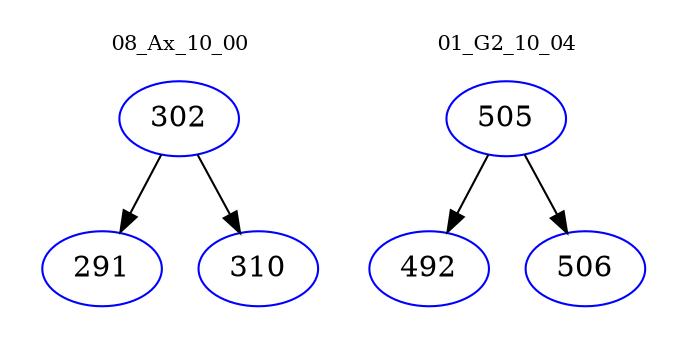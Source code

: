 digraph{
subgraph cluster_0 {
color = white
label = "08_Ax_10_00";
fontsize=10;
T0_302 [label="302", color="blue"]
T0_302 -> T0_291 [color="black"]
T0_291 [label="291", color="blue"]
T0_302 -> T0_310 [color="black"]
T0_310 [label="310", color="blue"]
}
subgraph cluster_1 {
color = white
label = "01_G2_10_04";
fontsize=10;
T1_505 [label="505", color="blue"]
T1_505 -> T1_492 [color="black"]
T1_492 [label="492", color="blue"]
T1_505 -> T1_506 [color="black"]
T1_506 [label="506", color="blue"]
}
}
